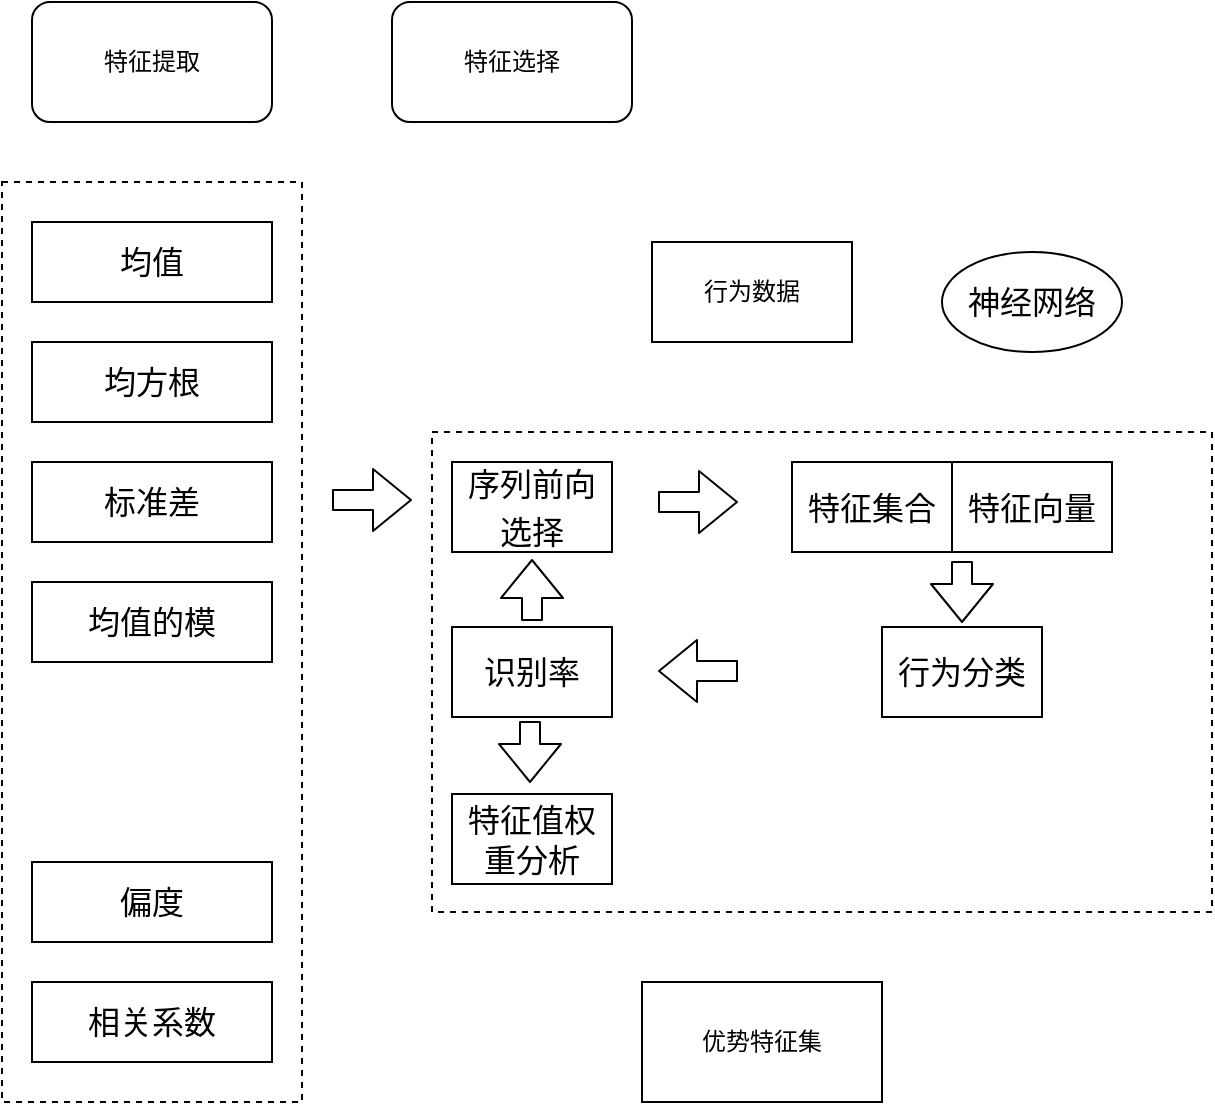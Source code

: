 <mxfile version="12.2.2" type="github" pages="1">
  <diagram id="4a39q2auaV-xZN6c6QUD" name="Page-1">
    <mxGraphModel dx="1019" dy="519" grid="1" gridSize="10" guides="1" tooltips="1" connect="1" arrows="1" fold="1" page="1" pageScale="1" pageWidth="827" pageHeight="1169" math="0" shadow="0">
      <root>
        <mxCell id="0"/>
        <mxCell id="1" parent="0"/>
        <mxCell id="L1K248meVKGxkzELrdeW-12" value="" style="shape=flexArrow;endArrow=classic;html=1;" edge="1" parent="1">
          <mxGeometry width="50" height="50" relative="1" as="geometry">
            <mxPoint x="545" y="299.5" as="sourcePoint"/>
            <mxPoint x="545" y="330.5" as="targetPoint"/>
          </mxGeometry>
        </mxCell>
        <mxCell id="o6BnJkaYNzVzD3ShalXg-1" value="均值" style="rounded=0;whiteSpace=wrap;html=1;fontSize=16;" parent="1" vertex="1">
          <mxGeometry x="80" y="130" width="120" height="40" as="geometry"/>
        </mxCell>
        <mxCell id="o6BnJkaYNzVzD3ShalXg-2" value="均方根" style="rounded=0;whiteSpace=wrap;html=1;fontSize=16;" parent="1" vertex="1">
          <mxGeometry x="80" y="190" width="120" height="40" as="geometry"/>
        </mxCell>
        <mxCell id="o6BnJkaYNzVzD3ShalXg-3" value="标准差" style="rounded=0;whiteSpace=wrap;html=1;fontSize=16;" parent="1" vertex="1">
          <mxGeometry x="80" y="250" width="120" height="40" as="geometry"/>
        </mxCell>
        <mxCell id="o6BnJkaYNzVzD3ShalXg-4" value="&lt;span style=&quot;font-size: 12pt ; line-height: 150%&quot;&gt;序列前向选择&lt;/span&gt;" style="rounded=0;whiteSpace=wrap;html=1;fontSize=16;" parent="1" vertex="1">
          <mxGeometry x="290" y="250" width="80" height="45" as="geometry"/>
        </mxCell>
        <mxCell id="o6BnJkaYNzVzD3ShalXg-5" value="相关系数" style="rounded=0;whiteSpace=wrap;html=1;fontSize=16;" parent="1" vertex="1">
          <mxGeometry x="80" y="510" width="120" height="40" as="geometry"/>
        </mxCell>
        <mxCell id="o6BnJkaYNzVzD3ShalXg-6" value="偏度" style="rounded=0;whiteSpace=wrap;html=1;fontSize=16;" parent="1" vertex="1">
          <mxGeometry x="80" y="450" width="120" height="40" as="geometry"/>
        </mxCell>
        <mxCell id="o6BnJkaYNzVzD3ShalXg-9" value="均值的模" style="rounded=0;whiteSpace=wrap;html=1;fontSize=16;" parent="1" vertex="1">
          <mxGeometry x="80" y="310" width="120" height="40" as="geometry"/>
        </mxCell>
        <mxCell id="o6BnJkaYNzVzD3ShalXg-13" value="" style="rounded=0;whiteSpace=wrap;html=1;fontSize=16;dashed=1;fillColor=none;" parent="1" vertex="1">
          <mxGeometry x="65" y="110" width="150" height="460" as="geometry"/>
        </mxCell>
        <mxCell id="o6BnJkaYNzVzD3ShalXg-17" value="神经网络" style="ellipse;whiteSpace=wrap;html=1;fillColor=none;fontSize=16;" parent="1" vertex="1">
          <mxGeometry x="535" y="145" width="90" height="50" as="geometry"/>
        </mxCell>
        <mxCell id="L1K248meVKGxkzELrdeW-1" value="" style="shape=flexArrow;endArrow=classic;html=1;" edge="1" parent="1">
          <mxGeometry width="50" height="50" relative="1" as="geometry">
            <mxPoint x="230" y="269" as="sourcePoint"/>
            <mxPoint x="270" y="269" as="targetPoint"/>
          </mxGeometry>
        </mxCell>
        <mxCell id="L1K248meVKGxkzELrdeW-2" value="" style="shape=flexArrow;endArrow=classic;html=1;" edge="1" parent="1">
          <mxGeometry width="50" height="50" relative="1" as="geometry">
            <mxPoint x="393" y="270" as="sourcePoint"/>
            <mxPoint x="433" y="270" as="targetPoint"/>
          </mxGeometry>
        </mxCell>
        <mxCell id="L1K248meVKGxkzELrdeW-3" value="&lt;span style=&quot;font-size: 12pt ; line-height: 150%&quot;&gt;特征集合&lt;/span&gt;" style="rounded=0;whiteSpace=wrap;html=1;fontSize=16;" vertex="1" parent="1">
          <mxGeometry x="460" y="250" width="80" height="45" as="geometry"/>
        </mxCell>
        <mxCell id="L1K248meVKGxkzELrdeW-4" value="行为数据" style="rounded=0;whiteSpace=wrap;html=1;" vertex="1" parent="1">
          <mxGeometry x="390" y="140" width="100" height="50" as="geometry"/>
        </mxCell>
        <mxCell id="L1K248meVKGxkzELrdeW-5" value="特征向量" style="rounded=0;whiteSpace=wrap;html=1;fontSize=16;" vertex="1" parent="1">
          <mxGeometry x="540" y="250" width="80" height="45" as="geometry"/>
        </mxCell>
        <mxCell id="L1K248meVKGxkzELrdeW-10" value="行为分类" style="rounded=0;whiteSpace=wrap;html=1;fontSize=16;" vertex="1" parent="1">
          <mxGeometry x="505" y="332.5" width="80" height="45" as="geometry"/>
        </mxCell>
        <mxCell id="L1K248meVKGxkzELrdeW-8" value="特征提取" style="rounded=1;whiteSpace=wrap;html=1;" vertex="1" parent="1">
          <mxGeometry x="80" y="20" width="120" height="60" as="geometry"/>
        </mxCell>
        <mxCell id="L1K248meVKGxkzELrdeW-9" value="特征选择" style="rounded=1;whiteSpace=wrap;html=1;" vertex="1" parent="1">
          <mxGeometry x="260" y="20" width="120" height="60" as="geometry"/>
        </mxCell>
        <mxCell id="L1K248meVKGxkzELrdeW-13" value="" style="shape=flexArrow;endArrow=classic;html=1;" edge="1" parent="1">
          <mxGeometry width="50" height="50" relative="1" as="geometry">
            <mxPoint x="433" y="354.5" as="sourcePoint"/>
            <mxPoint x="393" y="354.5" as="targetPoint"/>
          </mxGeometry>
        </mxCell>
        <mxCell id="L1K248meVKGxkzELrdeW-14" value="识别率" style="rounded=0;whiteSpace=wrap;html=1;fontSize=16;" vertex="1" parent="1">
          <mxGeometry x="290" y="332.5" width="80" height="45" as="geometry"/>
        </mxCell>
        <mxCell id="L1K248meVKGxkzELrdeW-15" value="" style="shape=flexArrow;endArrow=classic;html=1;" edge="1" parent="1">
          <mxGeometry width="50" height="50" relative="1" as="geometry">
            <mxPoint x="330" y="329.5" as="sourcePoint"/>
            <mxPoint x="330" y="298.5" as="targetPoint"/>
          </mxGeometry>
        </mxCell>
        <mxCell id="L1K248meVKGxkzELrdeW-16" value="" style="rounded=0;whiteSpace=wrap;html=1;dashed=1;fillColor=none;" vertex="1" parent="1">
          <mxGeometry x="280" y="235" width="390" height="240" as="geometry"/>
        </mxCell>
        <mxCell id="L1K248meVKGxkzELrdeW-17" value="优势特征集" style="rounded=0;whiteSpace=wrap;html=1;fillColor=none;" vertex="1" parent="1">
          <mxGeometry x="385" y="510" width="120" height="60" as="geometry"/>
        </mxCell>
        <mxCell id="L1K248meVKGxkzELrdeW-18" value="" style="shape=flexArrow;endArrow=classic;html=1;" edge="1" parent="1">
          <mxGeometry width="50" height="50" relative="1" as="geometry">
            <mxPoint x="329" y="379.5" as="sourcePoint"/>
            <mxPoint x="329" y="410.5" as="targetPoint"/>
          </mxGeometry>
        </mxCell>
        <mxCell id="L1K248meVKGxkzELrdeW-19" value="特征值权重分析" style="rounded=0;whiteSpace=wrap;html=1;fontSize=16;" vertex="1" parent="1">
          <mxGeometry x="290" y="416" width="80" height="45" as="geometry"/>
        </mxCell>
      </root>
    </mxGraphModel>
  </diagram>
</mxfile>

